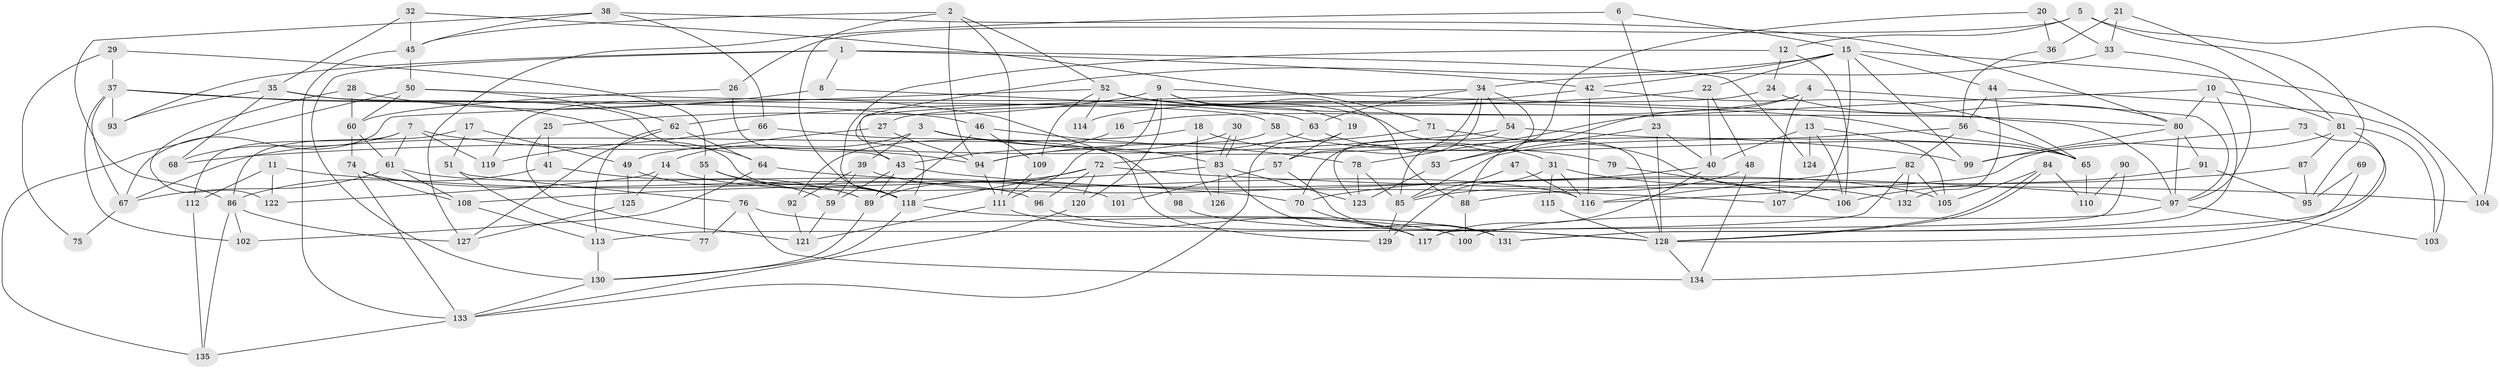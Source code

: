 // coarse degree distribution, {4: 0.208955223880597, 2: 0.16417910447761194, 3: 0.19402985074626866, 9: 0.029850746268656716, 5: 0.16417910447761194, 12: 0.014925373134328358, 8: 0.05970149253731343, 13: 0.029850746268656716, 7: 0.04477611940298507, 19: 0.014925373134328358, 10: 0.04477611940298507, 6: 0.029850746268656716}
// Generated by graph-tools (version 1.1) at 2025/53/03/04/25 21:53:23]
// undirected, 135 vertices, 270 edges
graph export_dot {
graph [start="1"]
  node [color=gray90,style=filled];
  1;
  2;
  3;
  4;
  5;
  6;
  7;
  8;
  9;
  10;
  11;
  12;
  13;
  14;
  15;
  16;
  17;
  18;
  19;
  20;
  21;
  22;
  23;
  24;
  25;
  26;
  27;
  28;
  29;
  30;
  31;
  32;
  33;
  34;
  35;
  36;
  37;
  38;
  39;
  40;
  41;
  42;
  43;
  44;
  45;
  46;
  47;
  48;
  49;
  50;
  51;
  52;
  53;
  54;
  55;
  56;
  57;
  58;
  59;
  60;
  61;
  62;
  63;
  64;
  65;
  66;
  67;
  68;
  69;
  70;
  71;
  72;
  73;
  74;
  75;
  76;
  77;
  78;
  79;
  80;
  81;
  82;
  83;
  84;
  85;
  86;
  87;
  88;
  89;
  90;
  91;
  92;
  93;
  94;
  95;
  96;
  97;
  98;
  99;
  100;
  101;
  102;
  103;
  104;
  105;
  106;
  107;
  108;
  109;
  110;
  111;
  112;
  113;
  114;
  115;
  116;
  117;
  118;
  119;
  120;
  121;
  122;
  123;
  124;
  125;
  126;
  127;
  128;
  129;
  130;
  131;
  132;
  133;
  134;
  135;
  1 -- 42;
  1 -- 130;
  1 -- 8;
  1 -- 93;
  1 -- 124;
  2 -- 52;
  2 -- 94;
  2 -- 45;
  2 -- 111;
  2 -- 118;
  3 -- 83;
  3 -- 99;
  3 -- 14;
  3 -- 39;
  4 -- 97;
  4 -- 107;
  4 -- 16;
  4 -- 88;
  5 -- 26;
  5 -- 12;
  5 -- 95;
  5 -- 104;
  6 -- 127;
  6 -- 15;
  6 -- 23;
  7 -- 68;
  7 -- 61;
  7 -- 94;
  7 -- 112;
  7 -- 119;
  8 -- 63;
  8 -- 119;
  9 -- 111;
  9 -- 120;
  9 -- 19;
  9 -- 25;
  9 -- 88;
  9 -- 97;
  10 -- 81;
  10 -- 131;
  10 -- 78;
  10 -- 80;
  11 -- 112;
  11 -- 70;
  11 -- 122;
  12 -- 118;
  12 -- 24;
  12 -- 106;
  13 -- 40;
  13 -- 106;
  13 -- 105;
  13 -- 124;
  14 -- 116;
  14 -- 122;
  14 -- 125;
  15 -- 104;
  15 -- 118;
  15 -- 22;
  15 -- 42;
  15 -- 44;
  15 -- 99;
  15 -- 107;
  16 -- 43;
  17 -- 86;
  17 -- 49;
  17 -- 51;
  18 -- 67;
  18 -- 31;
  18 -- 126;
  19 -- 133;
  19 -- 57;
  20 -- 33;
  20 -- 53;
  20 -- 36;
  21 -- 33;
  21 -- 36;
  21 -- 81;
  22 -- 62;
  22 -- 40;
  22 -- 48;
  23 -- 40;
  23 -- 53;
  23 -- 128;
  24 -- 80;
  24 -- 27;
  25 -- 121;
  25 -- 41;
  26 -- 60;
  26 -- 43;
  27 -- 49;
  27 -- 94;
  28 -- 60;
  28 -- 122;
  28 -- 129;
  29 -- 37;
  29 -- 55;
  29 -- 75;
  30 -- 94;
  30 -- 83;
  30 -- 83;
  31 -- 116;
  31 -- 129;
  31 -- 115;
  31 -- 132;
  32 -- 35;
  32 -- 71;
  32 -- 45;
  33 -- 34;
  33 -- 97;
  34 -- 54;
  34 -- 57;
  34 -- 43;
  34 -- 63;
  34 -- 70;
  34 -- 85;
  35 -- 93;
  35 -- 64;
  35 -- 58;
  35 -- 68;
  36 -- 56;
  37 -- 118;
  37 -- 46;
  37 -- 67;
  37 -- 93;
  37 -- 102;
  38 -- 80;
  38 -- 45;
  38 -- 66;
  38 -- 86;
  39 -- 105;
  39 -- 59;
  39 -- 92;
  40 -- 117;
  40 -- 70;
  41 -- 89;
  41 -- 86;
  42 -- 65;
  42 -- 114;
  42 -- 116;
  43 -- 89;
  43 -- 59;
  43 -- 107;
  44 -- 103;
  44 -- 56;
  44 -- 132;
  45 -- 50;
  45 -- 133;
  46 -- 78;
  46 -- 109;
  46 -- 89;
  47 -- 85;
  47 -- 116;
  48 -- 85;
  48 -- 134;
  49 -- 125;
  49 -- 89;
  50 -- 135;
  50 -- 60;
  50 -- 62;
  50 -- 65;
  51 -- 76;
  51 -- 77;
  52 -- 128;
  52 -- 67;
  52 -- 80;
  52 -- 109;
  52 -- 114;
  53 -- 123;
  54 -- 65;
  54 -- 123;
  54 -- 68;
  55 -- 77;
  55 -- 59;
  55 -- 118;
  56 -- 82;
  56 -- 65;
  56 -- 85;
  57 -- 131;
  57 -- 101;
  58 -- 65;
  58 -- 92;
  59 -- 121;
  60 -- 74;
  60 -- 61;
  61 -- 108;
  61 -- 67;
  61 -- 101;
  62 -- 64;
  62 -- 113;
  62 -- 127;
  63 -- 72;
  63 -- 79;
  64 -- 102;
  64 -- 97;
  65 -- 110;
  66 -- 119;
  66 -- 98;
  67 -- 75;
  69 -- 128;
  69 -- 95;
  70 -- 117;
  71 -- 106;
  71 -- 94;
  72 -- 118;
  72 -- 89;
  72 -- 96;
  72 -- 104;
  72 -- 120;
  73 -- 99;
  73 -- 134;
  74 -- 133;
  74 -- 96;
  74 -- 108;
  76 -- 134;
  76 -- 100;
  76 -- 77;
  78 -- 85;
  78 -- 123;
  79 -- 106;
  80 -- 91;
  80 -- 97;
  80 -- 99;
  81 -- 131;
  81 -- 87;
  81 -- 103;
  81 -- 116;
  82 -- 132;
  82 -- 116;
  82 -- 105;
  82 -- 113;
  83 -- 108;
  83 -- 123;
  83 -- 126;
  83 -- 131;
  84 -- 105;
  84 -- 128;
  84 -- 128;
  84 -- 110;
  85 -- 129;
  86 -- 102;
  86 -- 127;
  86 -- 135;
  87 -- 88;
  87 -- 95;
  88 -- 100;
  89 -- 130;
  90 -- 110;
  90 -- 117;
  91 -- 95;
  91 -- 106;
  92 -- 121;
  94 -- 111;
  96 -- 128;
  97 -- 100;
  97 -- 103;
  98 -- 128;
  108 -- 113;
  109 -- 111;
  111 -- 121;
  111 -- 117;
  112 -- 135;
  113 -- 130;
  115 -- 128;
  118 -- 130;
  118 -- 131;
  120 -- 133;
  125 -- 127;
  128 -- 134;
  130 -- 133;
  133 -- 135;
}
